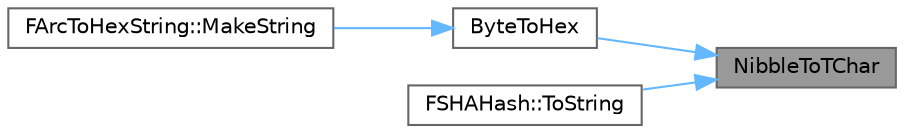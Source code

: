 digraph "NibbleToTChar"
{
 // INTERACTIVE_SVG=YES
 // LATEX_PDF_SIZE
  bgcolor="transparent";
  edge [fontname=Helvetica,fontsize=10,labelfontname=Helvetica,labelfontsize=10];
  node [fontname=Helvetica,fontsize=10,shape=box,height=0.2,width=0.4];
  rankdir="RL";
  Node1 [id="Node000001",label="NibbleToTChar",height=0.2,width=0.4,color="gray40", fillcolor="grey60", style="filled", fontcolor="black",tooltip="Returns uppercase Char value of Nibble."];
  Node1 -> Node2 [id="edge1_Node000001_Node000002",dir="back",color="steelblue1",style="solid",tooltip=" "];
  Node2 [id="Node000002",label="ByteToHex",height=0.2,width=0.4,color="grey40", fillcolor="white", style="filled",URL="$d5/dba/UnrealString_8h.html#a75b0ba02c168bb563716e9c0ebbfe357",tooltip="Convert a byte to hex."];
  Node2 -> Node3 [id="edge2_Node000002_Node000003",dir="back",color="steelblue1",style="solid",tooltip=" "];
  Node3 [id="Node000003",label="FArcToHexString::MakeString",height=0.2,width=0.4,color="grey40", fillcolor="white", style="filled",URL="$d8/d2c/structFArcToHexString.html#a913704828d6f12aa9c13d301b0ceb96e",tooltip=" "];
  Node1 -> Node4 [id="edge3_Node000001_Node000004",dir="back",color="steelblue1",style="solid",tooltip=" "];
  Node4 [id="Node000004",label="FSHAHash::ToString",height=0.2,width=0.4,color="grey40", fillcolor="white", style="filled",URL="$df/d38/classFSHAHash.html#a4ae694563f620faf78422d903755e44a",tooltip=" "];
}
